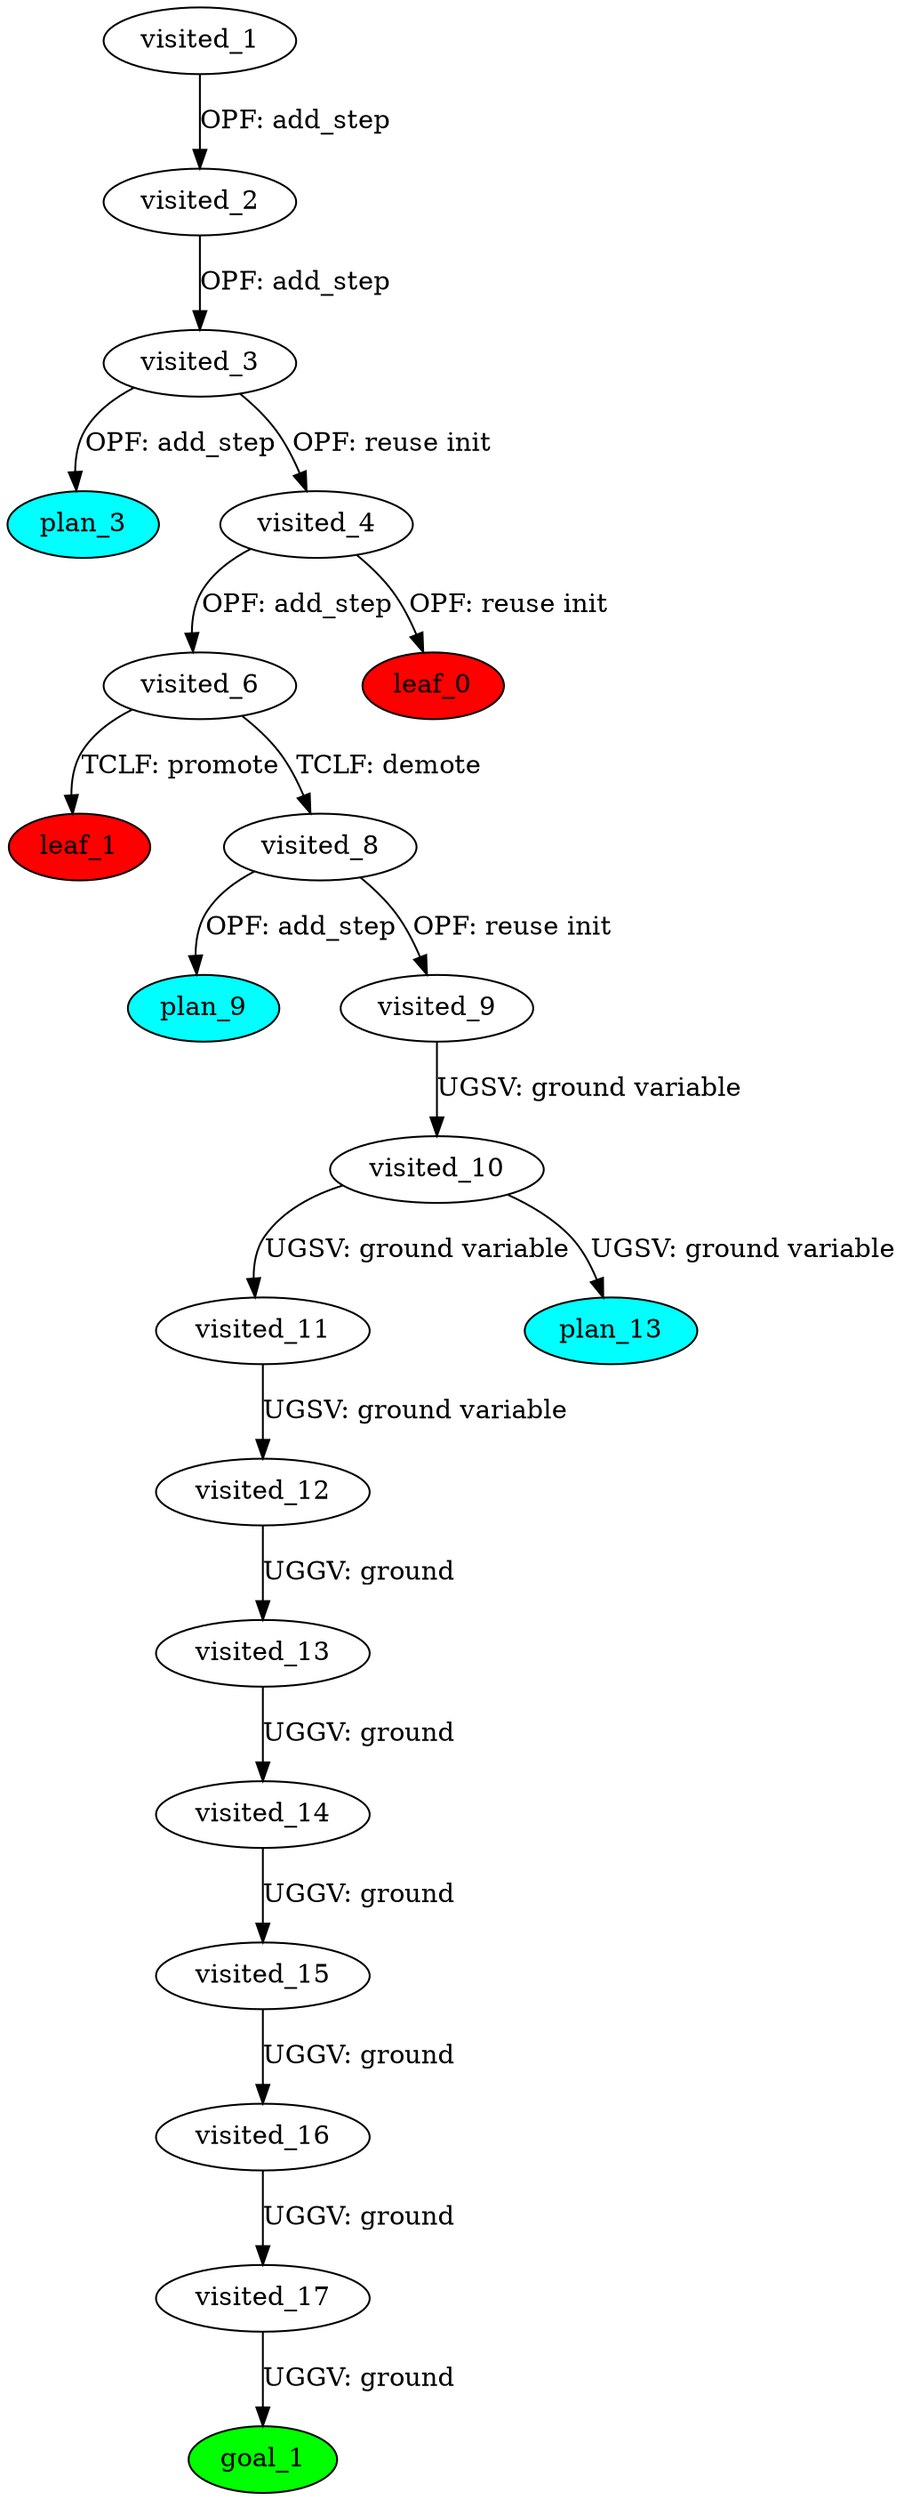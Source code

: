 digraph {
	"567b9583-e679-3a4b-73ce-cf7c90d5e87e" [label=plan_0 fillcolor=cyan style=filled]
	"567b9583-e679-3a4b-73ce-cf7c90d5e87e" [label=visited_1 fillcolor=white style=filled]
	"d6c34b19-b4a3-5c95-d466-99843ecb1bd6" [label=plan_1 fillcolor=cyan style=filled]
	"567b9583-e679-3a4b-73ce-cf7c90d5e87e" -> "d6c34b19-b4a3-5c95-d466-99843ecb1bd6" [label="OPF: add_step"]
	"d6c34b19-b4a3-5c95-d466-99843ecb1bd6" [label=visited_2 fillcolor=white style=filled]
	"c4af9dc9-416c-0562-2ec3-641124df6dcc" [label=plan_2 fillcolor=cyan style=filled]
	"d6c34b19-b4a3-5c95-d466-99843ecb1bd6" -> "c4af9dc9-416c-0562-2ec3-641124df6dcc" [label="OPF: add_step"]
	"c4af9dc9-416c-0562-2ec3-641124df6dcc" [label=visited_3 fillcolor=white style=filled]
	"8121c051-c09c-a132-8235-00f97e33e68f" [label=plan_3 fillcolor=cyan style=filled]
	"c4af9dc9-416c-0562-2ec3-641124df6dcc" -> "8121c051-c09c-a132-8235-00f97e33e68f" [label="OPF: add_step"]
	"d8a5aa52-157b-0495-722b-e4aa68208025" [label=plan_4 fillcolor=cyan style=filled]
	"c4af9dc9-416c-0562-2ec3-641124df6dcc" -> "d8a5aa52-157b-0495-722b-e4aa68208025" [label="OPF: reuse init"]
	"d8a5aa52-157b-0495-722b-e4aa68208025" [label=visited_4 fillcolor=white style=filled]
	"c86aed73-3415-c076-801c-5617a2c3b917" [label=plan_5 fillcolor=cyan style=filled]
	"d8a5aa52-157b-0495-722b-e4aa68208025" -> "c86aed73-3415-c076-801c-5617a2c3b917" [label="OPF: add_step"]
	"ae1455f4-d6e8-aad3-403a-423a990ddc73" [label=plan_6 fillcolor=cyan style=filled]
	"d8a5aa52-157b-0495-722b-e4aa68208025" -> "ae1455f4-d6e8-aad3-403a-423a990ddc73" [label="OPF: reuse init"]
	"ae1455f4-d6e8-aad3-403a-423a990ddc73" [label=visited_5 fillcolor=white style=filled]
	"ae1455f4-d6e8-aad3-403a-423a990ddc73" [label=leaf_0 fillcolor=red style=filled]
	"c86aed73-3415-c076-801c-5617a2c3b917" [label=visited_6 fillcolor=white style=filled]
	"29529420-0ba4-e32b-4804-044c82a4e22e" [label=plan_7 fillcolor=cyan style=filled]
	"c86aed73-3415-c076-801c-5617a2c3b917" -> "29529420-0ba4-e32b-4804-044c82a4e22e" [label="TCLF: promote"]
	"11e74656-9026-1d4c-88ba-135ebd3b17eb" [label=plan_8 fillcolor=cyan style=filled]
	"c86aed73-3415-c076-801c-5617a2c3b917" -> "11e74656-9026-1d4c-88ba-135ebd3b17eb" [label="TCLF: demote"]
	"29529420-0ba4-e32b-4804-044c82a4e22e" [label=visited_7 fillcolor=white style=filled]
	"29529420-0ba4-e32b-4804-044c82a4e22e" [label=leaf_1 fillcolor=red style=filled]
	"11e74656-9026-1d4c-88ba-135ebd3b17eb" [label=visited_8 fillcolor=white style=filled]
	"b2cc4372-6532-b3ae-16f7-91ac4cf6a297" [label=plan_9 fillcolor=cyan style=filled]
	"11e74656-9026-1d4c-88ba-135ebd3b17eb" -> "b2cc4372-6532-b3ae-16f7-91ac4cf6a297" [label="OPF: add_step"]
	"5415c636-9979-ba46-f580-8b5975b568d7" [label=plan_10 fillcolor=cyan style=filled]
	"11e74656-9026-1d4c-88ba-135ebd3b17eb" -> "5415c636-9979-ba46-f580-8b5975b568d7" [label="OPF: reuse init"]
	"5415c636-9979-ba46-f580-8b5975b568d7" [label=visited_9 fillcolor=white style=filled]
	"223bd9be-b11c-c20e-e9fd-197204105bd1" [label=plan_11 fillcolor=cyan style=filled]
	"5415c636-9979-ba46-f580-8b5975b568d7" -> "223bd9be-b11c-c20e-e9fd-197204105bd1" [label="UGSV: ground variable"]
	"223bd9be-b11c-c20e-e9fd-197204105bd1" [label=visited_10 fillcolor=white style=filled]
	"0273be68-e6c5-1969-0118-71cf79fdcd33" [label=plan_12 fillcolor=cyan style=filled]
	"223bd9be-b11c-c20e-e9fd-197204105bd1" -> "0273be68-e6c5-1969-0118-71cf79fdcd33" [label="UGSV: ground variable"]
	"8e484bc0-69c5-0d69-2c6c-db5aac367cb9" [label=plan_13 fillcolor=cyan style=filled]
	"223bd9be-b11c-c20e-e9fd-197204105bd1" -> "8e484bc0-69c5-0d69-2c6c-db5aac367cb9" [label="UGSV: ground variable"]
	"0273be68-e6c5-1969-0118-71cf79fdcd33" [label=visited_11 fillcolor=white style=filled]
	"14c62aba-89c2-fba5-648d-f4c0c330ec14" [label=plan_14 fillcolor=cyan style=filled]
	"0273be68-e6c5-1969-0118-71cf79fdcd33" -> "14c62aba-89c2-fba5-648d-f4c0c330ec14" [label="UGSV: ground variable"]
	"14c62aba-89c2-fba5-648d-f4c0c330ec14" [label=visited_12 fillcolor=white style=filled]
	"a6b96653-a62b-3d30-e070-bdb9c98cd5fb" [label=plan_15 fillcolor=cyan style=filled]
	"14c62aba-89c2-fba5-648d-f4c0c330ec14" -> "a6b96653-a62b-3d30-e070-bdb9c98cd5fb" [label="UGGV: ground"]
	"a6b96653-a62b-3d30-e070-bdb9c98cd5fb" [label=visited_13 fillcolor=white style=filled]
	"e47f9c7e-07ec-2d32-89e4-ec2813d88e04" [label=plan_16 fillcolor=cyan style=filled]
	"a6b96653-a62b-3d30-e070-bdb9c98cd5fb" -> "e47f9c7e-07ec-2d32-89e4-ec2813d88e04" [label="UGGV: ground"]
	"e47f9c7e-07ec-2d32-89e4-ec2813d88e04" [label=visited_14 fillcolor=white style=filled]
	"71f71add-abee-d5b2-d0e9-15d4d50372a8" [label=plan_17 fillcolor=cyan style=filled]
	"e47f9c7e-07ec-2d32-89e4-ec2813d88e04" -> "71f71add-abee-d5b2-d0e9-15d4d50372a8" [label="UGGV: ground"]
	"71f71add-abee-d5b2-d0e9-15d4d50372a8" [label=visited_15 fillcolor=white style=filled]
	"f8d78cbc-5a5d-dcc5-1f98-2a0dac184ef9" [label=plan_18 fillcolor=cyan style=filled]
	"71f71add-abee-d5b2-d0e9-15d4d50372a8" -> "f8d78cbc-5a5d-dcc5-1f98-2a0dac184ef9" [label="UGGV: ground"]
	"f8d78cbc-5a5d-dcc5-1f98-2a0dac184ef9" [label=visited_16 fillcolor=white style=filled]
	"99ef827f-d3d4-ddd3-605a-34f5d0126e91" [label=plan_19 fillcolor=cyan style=filled]
	"f8d78cbc-5a5d-dcc5-1f98-2a0dac184ef9" -> "99ef827f-d3d4-ddd3-605a-34f5d0126e91" [label="UGGV: ground"]
	"99ef827f-d3d4-ddd3-605a-34f5d0126e91" [label=visited_17 fillcolor=white style=filled]
	"d6d24227-2d5c-1a61-6302-1daa5ba3a49c" [label=plan_20 fillcolor=cyan style=filled]
	"99ef827f-d3d4-ddd3-605a-34f5d0126e91" -> "d6d24227-2d5c-1a61-6302-1daa5ba3a49c" [label="UGGV: ground"]
	"d6d24227-2d5c-1a61-6302-1daa5ba3a49c" [label=visited_18 fillcolor=white style=filled]
	"d6d24227-2d5c-1a61-6302-1daa5ba3a49c" [label=goal_1 fillcolor=green style=filled]
}
